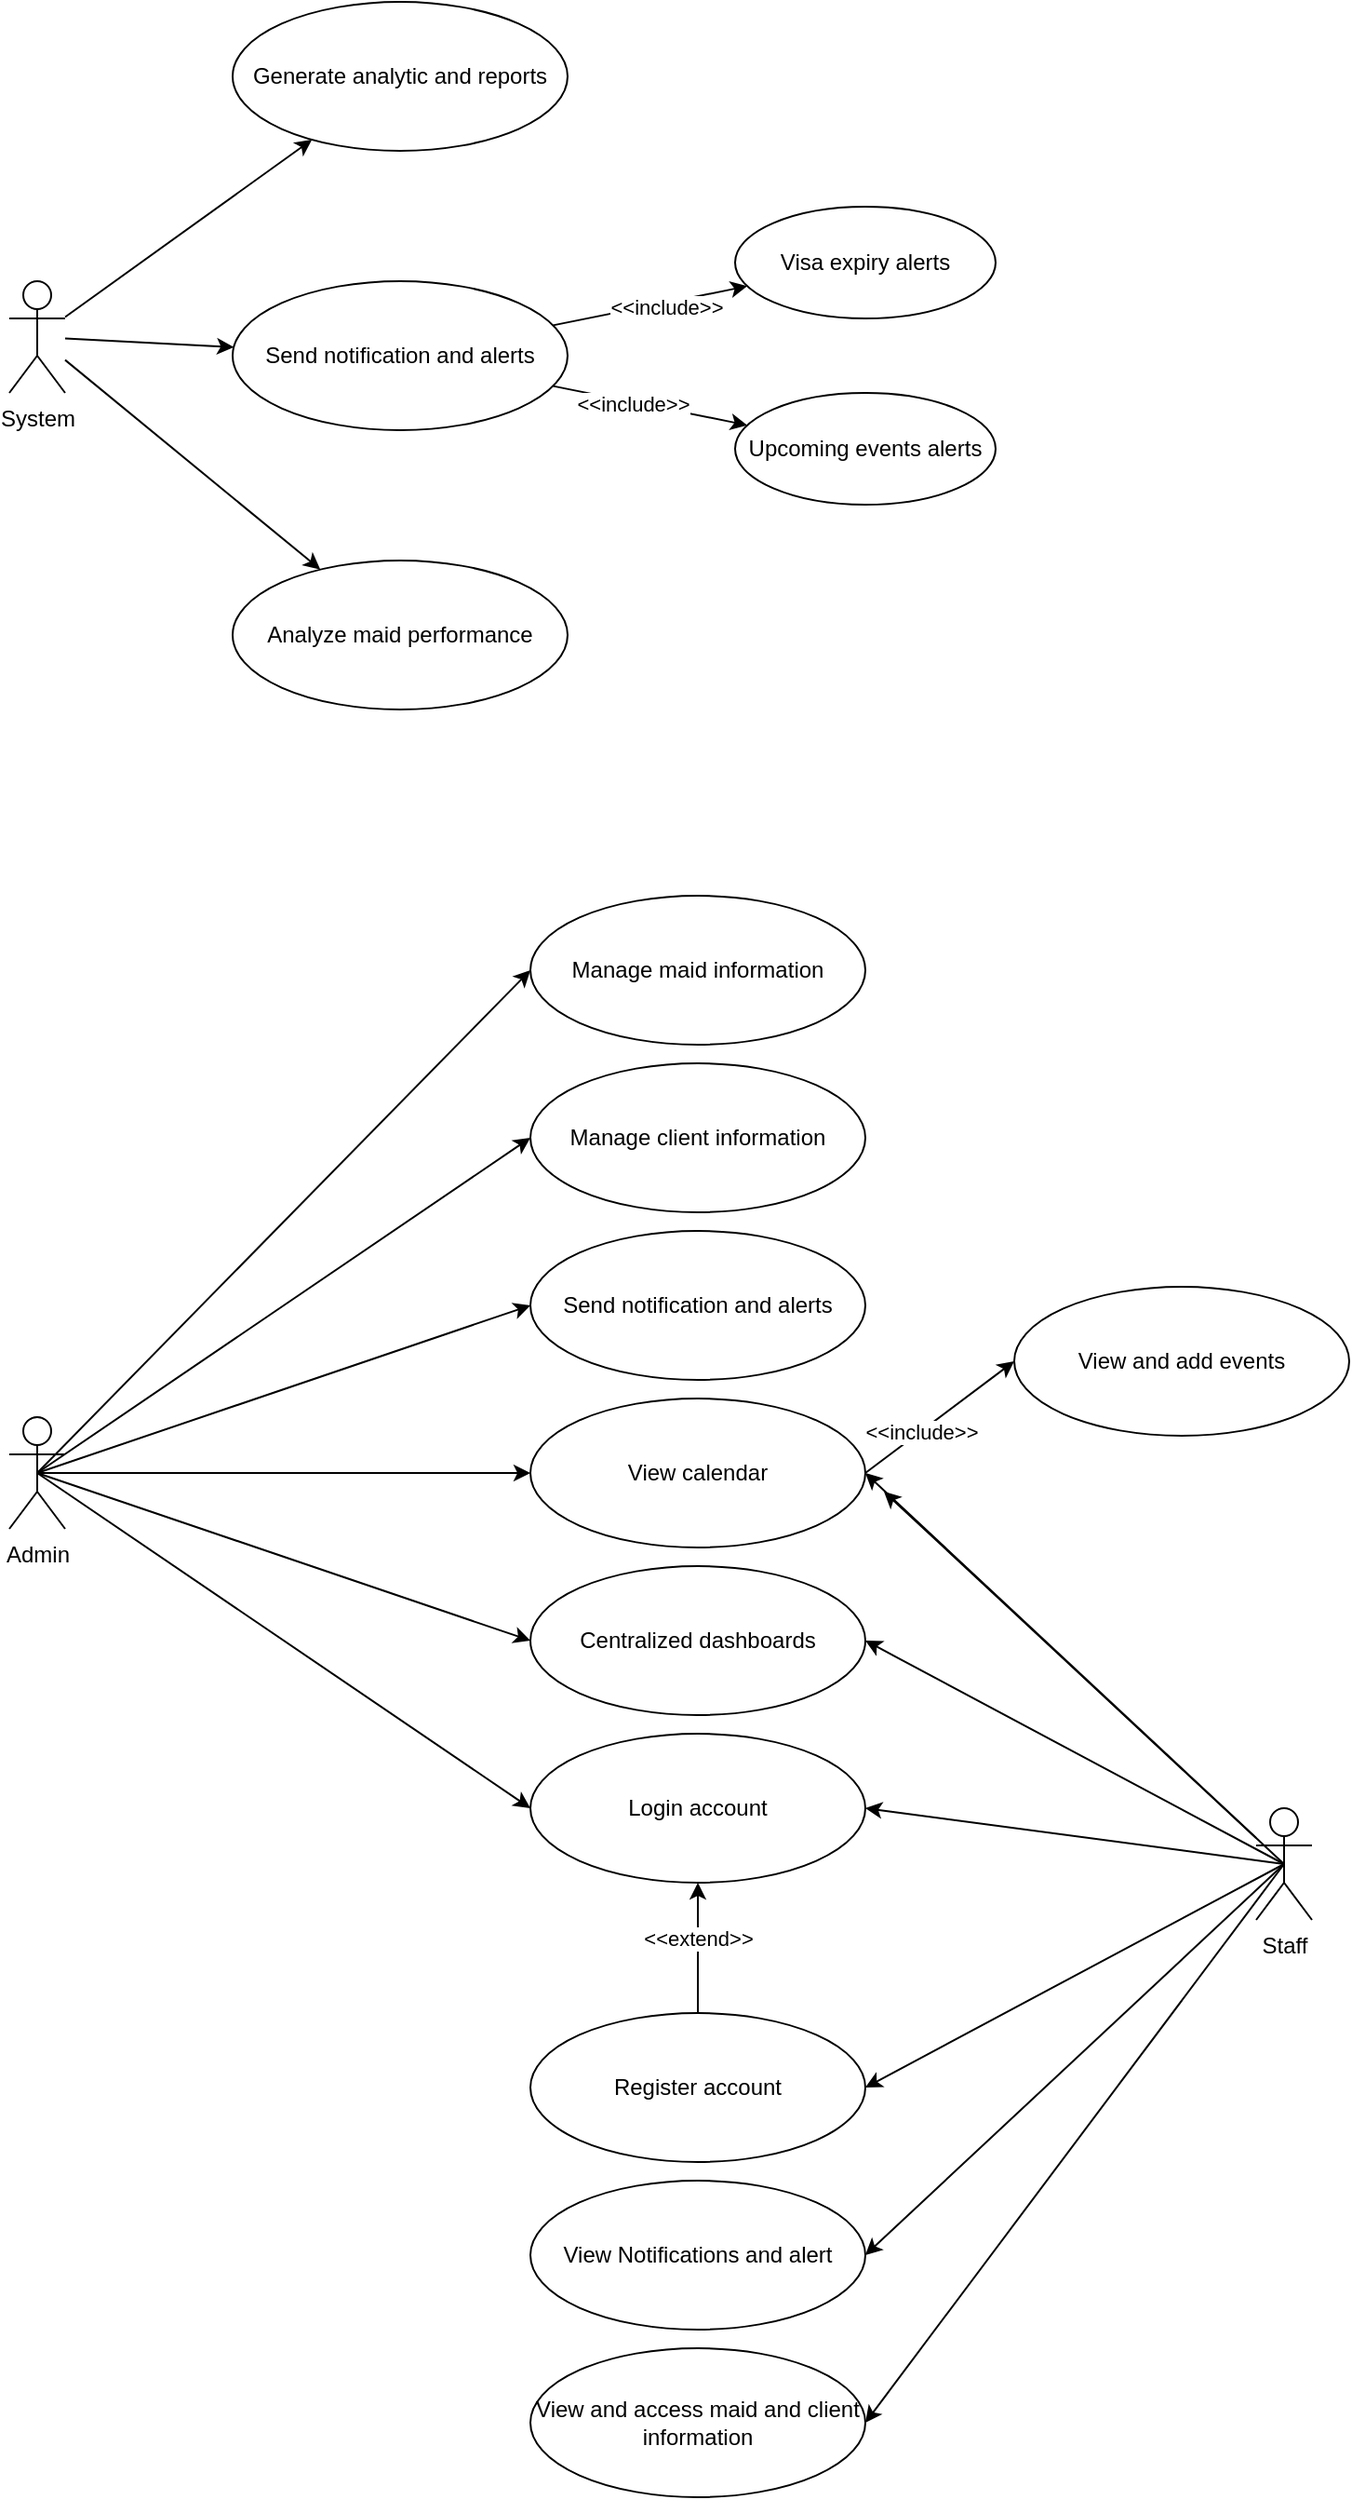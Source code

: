 <mxfile version="26.1.0">
  <diagram name="Page-1" id="KeGFLK5ej4lK2o8-llPI">
    <mxGraphModel dx="954" dy="1068" grid="1" gridSize="10" guides="1" tooltips="1" connect="1" arrows="1" fold="1" page="1" pageScale="1" pageWidth="850" pageHeight="1100" math="0" shadow="0">
      <root>
        <mxCell id="0" />
        <mxCell id="1" parent="0" />
        <mxCell id="QZaqh9AsoGwi7HlNikLC-1" value="System" style="shape=umlActor;verticalLabelPosition=bottom;verticalAlign=top;html=1;outlineConnect=0;" vertex="1" parent="1">
          <mxGeometry x="40" y="200" width="30" height="60" as="geometry" />
        </mxCell>
        <mxCell id="QZaqh9AsoGwi7HlNikLC-2" value="Generate analytic and reports" style="ellipse;whiteSpace=wrap;html=1;" vertex="1" parent="1">
          <mxGeometry x="160" y="50" width="180" height="80" as="geometry" />
        </mxCell>
        <mxCell id="QZaqh9AsoGwi7HlNikLC-3" value="Send notification and alerts" style="ellipse;whiteSpace=wrap;html=1;" vertex="1" parent="1">
          <mxGeometry x="160" y="200" width="180" height="80" as="geometry" />
        </mxCell>
        <mxCell id="QZaqh9AsoGwi7HlNikLC-4" value="Analyze maid performance" style="ellipse;whiteSpace=wrap;html=1;" vertex="1" parent="1">
          <mxGeometry x="160" y="350" width="180" height="80" as="geometry" />
        </mxCell>
        <mxCell id="QZaqh9AsoGwi7HlNikLC-5" value="Visa expiry alerts" style="ellipse;whiteSpace=wrap;html=1;" vertex="1" parent="1">
          <mxGeometry x="430" y="160" width="140" height="60" as="geometry" />
        </mxCell>
        <mxCell id="QZaqh9AsoGwi7HlNikLC-7" value="Upcoming events alerts" style="ellipse;whiteSpace=wrap;html=1;" vertex="1" parent="1">
          <mxGeometry x="430" y="260" width="140" height="60" as="geometry" />
        </mxCell>
        <mxCell id="QZaqh9AsoGwi7HlNikLC-9" value="" style="endArrow=classic;html=1;rounded=0;" edge="1" parent="1" source="QZaqh9AsoGwi7HlNikLC-1" target="QZaqh9AsoGwi7HlNikLC-2">
          <mxGeometry width="50" height="50" relative="1" as="geometry">
            <mxPoint x="120" y="300" as="sourcePoint" />
            <mxPoint x="170" y="250" as="targetPoint" />
          </mxGeometry>
        </mxCell>
        <mxCell id="QZaqh9AsoGwi7HlNikLC-10" value="" style="endArrow=classic;html=1;rounded=0;" edge="1" parent="1" source="QZaqh9AsoGwi7HlNikLC-1" target="QZaqh9AsoGwi7HlNikLC-3">
          <mxGeometry width="50" height="50" relative="1" as="geometry">
            <mxPoint x="80" y="229" as="sourcePoint" />
            <mxPoint x="213" y="134" as="targetPoint" />
          </mxGeometry>
        </mxCell>
        <mxCell id="QZaqh9AsoGwi7HlNikLC-11" value="" style="endArrow=classic;html=1;rounded=0;" edge="1" parent="1" source="QZaqh9AsoGwi7HlNikLC-1" target="QZaqh9AsoGwi7HlNikLC-4">
          <mxGeometry width="50" height="50" relative="1" as="geometry">
            <mxPoint x="90" y="239" as="sourcePoint" />
            <mxPoint x="223" y="144" as="targetPoint" />
          </mxGeometry>
        </mxCell>
        <mxCell id="QZaqh9AsoGwi7HlNikLC-12" value="" style="endArrow=classic;html=1;rounded=0;" edge="1" parent="1" source="QZaqh9AsoGwi7HlNikLC-3" target="QZaqh9AsoGwi7HlNikLC-5">
          <mxGeometry width="50" height="50" relative="1" as="geometry">
            <mxPoint x="130" y="254.62" as="sourcePoint" />
            <mxPoint x="463.81" y="205.383" as="targetPoint" />
          </mxGeometry>
        </mxCell>
        <mxCell id="QZaqh9AsoGwi7HlNikLC-15" value="&amp;lt;&amp;lt;include&amp;gt;&amp;gt;" style="edgeLabel;html=1;align=center;verticalAlign=middle;resizable=0;points=[];" vertex="1" connectable="0" parent="QZaqh9AsoGwi7HlNikLC-12">
          <mxGeometry x="0.146" y="-2" relative="1" as="geometry">
            <mxPoint as="offset" />
          </mxGeometry>
        </mxCell>
        <mxCell id="QZaqh9AsoGwi7HlNikLC-13" value="" style="endArrow=classic;html=1;rounded=0;" edge="1" parent="1" source="QZaqh9AsoGwi7HlNikLC-3" target="QZaqh9AsoGwi7HlNikLC-7">
          <mxGeometry width="50" height="50" relative="1" as="geometry">
            <mxPoint x="342" y="234" as="sourcePoint" />
            <mxPoint x="447" y="213" as="targetPoint" />
          </mxGeometry>
        </mxCell>
        <mxCell id="QZaqh9AsoGwi7HlNikLC-14" value="&amp;lt;&amp;lt;include&amp;gt;&amp;gt;" style="edgeLabel;html=1;align=center;verticalAlign=middle;resizable=0;points=[];" vertex="1" connectable="0" parent="QZaqh9AsoGwi7HlNikLC-13">
          <mxGeometry x="-0.169" y="-1" relative="1" as="geometry">
            <mxPoint as="offset" />
          </mxGeometry>
        </mxCell>
        <mxCell id="QZaqh9AsoGwi7HlNikLC-16" value="Manage maid information" style="ellipse;whiteSpace=wrap;html=1;" vertex="1" parent="1">
          <mxGeometry x="320" y="530" width="180" height="80" as="geometry" />
        </mxCell>
        <mxCell id="QZaqh9AsoGwi7HlNikLC-17" value="Manage client information" style="ellipse;whiteSpace=wrap;html=1;" vertex="1" parent="1">
          <mxGeometry x="320" y="620" width="180" height="80" as="geometry" />
        </mxCell>
        <mxCell id="QZaqh9AsoGwi7HlNikLC-18" value="Admin" style="shape=umlActor;verticalLabelPosition=bottom;verticalAlign=top;html=1;outlineConnect=0;" vertex="1" parent="1">
          <mxGeometry x="40" y="810" width="30" height="60" as="geometry" />
        </mxCell>
        <mxCell id="QZaqh9AsoGwi7HlNikLC-19" value="Send notification and alerts" style="ellipse;whiteSpace=wrap;html=1;" vertex="1" parent="1">
          <mxGeometry x="320" y="710" width="180" height="80" as="geometry" />
        </mxCell>
        <mxCell id="QZaqh9AsoGwi7HlNikLC-20" value="View calendar" style="ellipse;whiteSpace=wrap;html=1;" vertex="1" parent="1">
          <mxGeometry x="320" y="800" width="180" height="80" as="geometry" />
        </mxCell>
        <mxCell id="QZaqh9AsoGwi7HlNikLC-21" value="Centralized dashboards" style="ellipse;whiteSpace=wrap;html=1;" vertex="1" parent="1">
          <mxGeometry x="320" y="890" width="180" height="80" as="geometry" />
        </mxCell>
        <mxCell id="QZaqh9AsoGwi7HlNikLC-22" value="Login account" style="ellipse;whiteSpace=wrap;html=1;" vertex="1" parent="1">
          <mxGeometry x="320" y="980" width="180" height="80" as="geometry" />
        </mxCell>
        <mxCell id="QZaqh9AsoGwi7HlNikLC-24" value="Register account" style="ellipse;whiteSpace=wrap;html=1;" vertex="1" parent="1">
          <mxGeometry x="320" y="1130" width="180" height="80" as="geometry" />
        </mxCell>
        <mxCell id="QZaqh9AsoGwi7HlNikLC-25" value="View Notifications and alert" style="ellipse;whiteSpace=wrap;html=1;" vertex="1" parent="1">
          <mxGeometry x="320" y="1220" width="180" height="80" as="geometry" />
        </mxCell>
        <mxCell id="QZaqh9AsoGwi7HlNikLC-26" value="View and access maid and client information" style="ellipse;whiteSpace=wrap;html=1;" vertex="1" parent="1">
          <mxGeometry x="320" y="1310" width="180" height="80" as="geometry" />
        </mxCell>
        <mxCell id="QZaqh9AsoGwi7HlNikLC-27" value="Staff" style="shape=umlActor;verticalLabelPosition=bottom;verticalAlign=top;html=1;outlineConnect=0;" vertex="1" parent="1">
          <mxGeometry x="710" y="1020" width="30" height="60" as="geometry" />
        </mxCell>
        <mxCell id="QZaqh9AsoGwi7HlNikLC-33" value="" style="endArrow=classic;html=1;rounded=0;exitX=0.5;exitY=0.5;exitDx=0;exitDy=0;exitPerimeter=0;entryX=0;entryY=0.5;entryDx=0;entryDy=0;" edge="1" parent="1" source="QZaqh9AsoGwi7HlNikLC-18" target="QZaqh9AsoGwi7HlNikLC-16">
          <mxGeometry width="50" height="50" relative="1" as="geometry">
            <mxPoint x="290" y="870" as="sourcePoint" />
            <mxPoint x="340" y="820" as="targetPoint" />
          </mxGeometry>
        </mxCell>
        <mxCell id="QZaqh9AsoGwi7HlNikLC-34" value="" style="endArrow=classic;html=1;rounded=0;exitX=0.5;exitY=0.5;exitDx=0;exitDy=0;exitPerimeter=0;entryX=0;entryY=0.5;entryDx=0;entryDy=0;" edge="1" parent="1" source="QZaqh9AsoGwi7HlNikLC-18" target="QZaqh9AsoGwi7HlNikLC-17">
          <mxGeometry width="50" height="50" relative="1" as="geometry">
            <mxPoint x="65" y="850" as="sourcePoint" />
            <mxPoint x="375" y="615" as="targetPoint" />
          </mxGeometry>
        </mxCell>
        <mxCell id="QZaqh9AsoGwi7HlNikLC-35" value="" style="endArrow=classic;html=1;rounded=0;exitX=0.5;exitY=0.5;exitDx=0;exitDy=0;exitPerimeter=0;entryX=0;entryY=0.5;entryDx=0;entryDy=0;" edge="1" parent="1" source="QZaqh9AsoGwi7HlNikLC-18" target="QZaqh9AsoGwi7HlNikLC-19">
          <mxGeometry width="50" height="50" relative="1" as="geometry">
            <mxPoint x="75" y="860" as="sourcePoint" />
            <mxPoint x="385" y="625" as="targetPoint" />
          </mxGeometry>
        </mxCell>
        <mxCell id="QZaqh9AsoGwi7HlNikLC-36" value="" style="endArrow=classic;html=1;rounded=0;exitX=0.5;exitY=0.5;exitDx=0;exitDy=0;exitPerimeter=0;" edge="1" parent="1" source="QZaqh9AsoGwi7HlNikLC-18" target="QZaqh9AsoGwi7HlNikLC-20">
          <mxGeometry width="50" height="50" relative="1" as="geometry">
            <mxPoint x="85" y="870" as="sourcePoint" />
            <mxPoint x="395" y="635" as="targetPoint" />
          </mxGeometry>
        </mxCell>
        <mxCell id="QZaqh9AsoGwi7HlNikLC-37" value="" style="endArrow=classic;html=1;rounded=0;exitX=0.5;exitY=0.5;exitDx=0;exitDy=0;exitPerimeter=0;entryX=0;entryY=0.5;entryDx=0;entryDy=0;" edge="1" parent="1" source="QZaqh9AsoGwi7HlNikLC-18" target="QZaqh9AsoGwi7HlNikLC-21">
          <mxGeometry width="50" height="50" relative="1" as="geometry">
            <mxPoint x="95" y="880" as="sourcePoint" />
            <mxPoint x="405" y="645" as="targetPoint" />
          </mxGeometry>
        </mxCell>
        <mxCell id="QZaqh9AsoGwi7HlNikLC-38" value="" style="endArrow=classic;html=1;rounded=0;exitX=0.5;exitY=0.5;exitDx=0;exitDy=0;exitPerimeter=0;entryX=0;entryY=0.5;entryDx=0;entryDy=0;" edge="1" parent="1" source="QZaqh9AsoGwi7HlNikLC-18" target="QZaqh9AsoGwi7HlNikLC-22">
          <mxGeometry width="50" height="50" relative="1" as="geometry">
            <mxPoint x="105" y="890" as="sourcePoint" />
            <mxPoint x="415" y="655" as="targetPoint" />
          </mxGeometry>
        </mxCell>
        <mxCell id="QZaqh9AsoGwi7HlNikLC-39" value="View and add events" style="ellipse;whiteSpace=wrap;html=1;" vertex="1" parent="1">
          <mxGeometry x="580" y="740" width="180" height="80" as="geometry" />
        </mxCell>
        <mxCell id="QZaqh9AsoGwi7HlNikLC-41" value="" style="endArrow=classic;html=1;rounded=0;exitX=1;exitY=0.5;exitDx=0;exitDy=0;entryX=0;entryY=0.5;entryDx=0;entryDy=0;" edge="1" parent="1" source="QZaqh9AsoGwi7HlNikLC-20" target="QZaqh9AsoGwi7HlNikLC-39">
          <mxGeometry width="50" height="50" relative="1" as="geometry">
            <mxPoint x="65" y="850" as="sourcePoint" />
            <mxPoint x="330" y="850" as="targetPoint" />
          </mxGeometry>
        </mxCell>
        <mxCell id="QZaqh9AsoGwi7HlNikLC-42" value="&amp;lt;&amp;lt;include&amp;gt;&amp;gt;" style="edgeLabel;html=1;align=center;verticalAlign=middle;resizable=0;points=[];" vertex="1" connectable="0" parent="QZaqh9AsoGwi7HlNikLC-41">
          <mxGeometry x="-0.257" relative="1" as="geometry">
            <mxPoint as="offset" />
          </mxGeometry>
        </mxCell>
        <mxCell id="QZaqh9AsoGwi7HlNikLC-43" value="" style="endArrow=classic;html=1;rounded=0;exitX=0.5;exitY=0.5;exitDx=0;exitDy=0;exitPerimeter=0;entryX=1;entryY=0.5;entryDx=0;entryDy=0;" edge="1" parent="1" source="QZaqh9AsoGwi7HlNikLC-27" target="QZaqh9AsoGwi7HlNikLC-20">
          <mxGeometry width="50" height="50" relative="1" as="geometry">
            <mxPoint x="65" y="850" as="sourcePoint" />
            <mxPoint x="330" y="940" as="targetPoint" />
          </mxGeometry>
        </mxCell>
        <mxCell id="QZaqh9AsoGwi7HlNikLC-44" value="" style="endArrow=classic;html=1;rounded=0;entryX=1;entryY=0.5;entryDx=0;entryDy=0;" edge="1" parent="1" source="QZaqh9AsoGwi7HlNikLC-27">
          <mxGeometry width="50" height="50" relative="1" as="geometry">
            <mxPoint x="735" y="1060" as="sourcePoint" />
            <mxPoint x="510" y="850" as="targetPoint" />
          </mxGeometry>
        </mxCell>
        <mxCell id="QZaqh9AsoGwi7HlNikLC-46" value="" style="endArrow=classic;html=1;rounded=0;entryX=1;entryY=0.5;entryDx=0;entryDy=0;exitX=0.5;exitY=0.5;exitDx=0;exitDy=0;exitPerimeter=0;" edge="1" parent="1" source="QZaqh9AsoGwi7HlNikLC-27" target="QZaqh9AsoGwi7HlNikLC-21">
          <mxGeometry width="50" height="50" relative="1" as="geometry">
            <mxPoint x="720" y="1046" as="sourcePoint" />
            <mxPoint x="520" y="860" as="targetPoint" />
          </mxGeometry>
        </mxCell>
        <mxCell id="QZaqh9AsoGwi7HlNikLC-47" value="" style="endArrow=classic;html=1;rounded=0;entryX=1;entryY=0.5;entryDx=0;entryDy=0;exitX=0.5;exitY=0.5;exitDx=0;exitDy=0;exitPerimeter=0;" edge="1" parent="1" source="QZaqh9AsoGwi7HlNikLC-27" target="QZaqh9AsoGwi7HlNikLC-22">
          <mxGeometry width="50" height="50" relative="1" as="geometry">
            <mxPoint x="730" y="1056" as="sourcePoint" />
            <mxPoint x="530" y="870" as="targetPoint" />
          </mxGeometry>
        </mxCell>
        <mxCell id="QZaqh9AsoGwi7HlNikLC-48" value="" style="endArrow=classic;html=1;rounded=0;entryX=1;entryY=0.5;entryDx=0;entryDy=0;exitX=0.5;exitY=0.5;exitDx=0;exitDy=0;exitPerimeter=0;" edge="1" parent="1" source="QZaqh9AsoGwi7HlNikLC-27" target="QZaqh9AsoGwi7HlNikLC-24">
          <mxGeometry width="50" height="50" relative="1" as="geometry">
            <mxPoint x="740" y="1066" as="sourcePoint" />
            <mxPoint x="540" y="880" as="targetPoint" />
          </mxGeometry>
        </mxCell>
        <mxCell id="QZaqh9AsoGwi7HlNikLC-49" value="" style="endArrow=classic;html=1;rounded=0;entryX=1;entryY=0.5;entryDx=0;entryDy=0;exitX=0.5;exitY=0.5;exitDx=0;exitDy=0;exitPerimeter=0;" edge="1" parent="1" source="QZaqh9AsoGwi7HlNikLC-27" target="QZaqh9AsoGwi7HlNikLC-25">
          <mxGeometry width="50" height="50" relative="1" as="geometry">
            <mxPoint x="750" y="1076" as="sourcePoint" />
            <mxPoint x="550" y="890" as="targetPoint" />
          </mxGeometry>
        </mxCell>
        <mxCell id="QZaqh9AsoGwi7HlNikLC-50" value="" style="endArrow=classic;html=1;rounded=0;entryX=1;entryY=0.5;entryDx=0;entryDy=0;exitX=0.5;exitY=0.5;exitDx=0;exitDy=0;exitPerimeter=0;" edge="1" parent="1" source="QZaqh9AsoGwi7HlNikLC-27" target="QZaqh9AsoGwi7HlNikLC-26">
          <mxGeometry width="50" height="50" relative="1" as="geometry">
            <mxPoint x="760" y="1086" as="sourcePoint" />
            <mxPoint x="560" y="900" as="targetPoint" />
          </mxGeometry>
        </mxCell>
        <mxCell id="QZaqh9AsoGwi7HlNikLC-51" value="" style="endArrow=classic;html=1;rounded=0;entryX=0.5;entryY=1;entryDx=0;entryDy=0;exitX=0.5;exitY=0;exitDx=0;exitDy=0;" edge="1" parent="1" source="QZaqh9AsoGwi7HlNikLC-24" target="QZaqh9AsoGwi7HlNikLC-22">
          <mxGeometry width="50" height="50" relative="1" as="geometry">
            <mxPoint x="770" y="1096" as="sourcePoint" />
            <mxPoint x="570" y="910" as="targetPoint" />
          </mxGeometry>
        </mxCell>
        <mxCell id="QZaqh9AsoGwi7HlNikLC-52" value="&amp;lt;&amp;lt;extend&amp;gt;&amp;gt;" style="edgeLabel;html=1;align=center;verticalAlign=middle;resizable=0;points=[];" vertex="1" connectable="0" parent="QZaqh9AsoGwi7HlNikLC-51">
          <mxGeometry x="0.143" relative="1" as="geometry">
            <mxPoint as="offset" />
          </mxGeometry>
        </mxCell>
      </root>
    </mxGraphModel>
  </diagram>
</mxfile>
